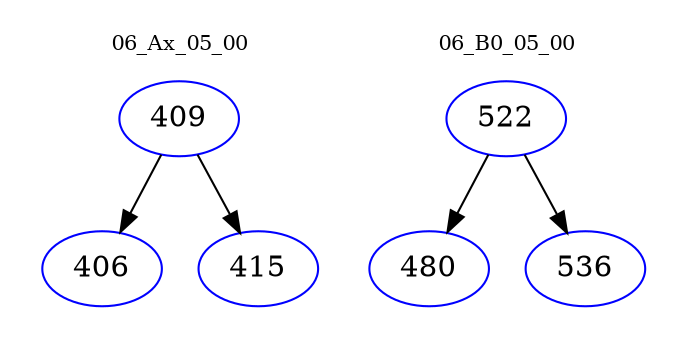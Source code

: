 digraph{
subgraph cluster_0 {
color = white
label = "06_Ax_05_00";
fontsize=10;
T0_409 [label="409", color="blue"]
T0_409 -> T0_406 [color="black"]
T0_406 [label="406", color="blue"]
T0_409 -> T0_415 [color="black"]
T0_415 [label="415", color="blue"]
}
subgraph cluster_1 {
color = white
label = "06_B0_05_00";
fontsize=10;
T1_522 [label="522", color="blue"]
T1_522 -> T1_480 [color="black"]
T1_480 [label="480", color="blue"]
T1_522 -> T1_536 [color="black"]
T1_536 [label="536", color="blue"]
}
}
